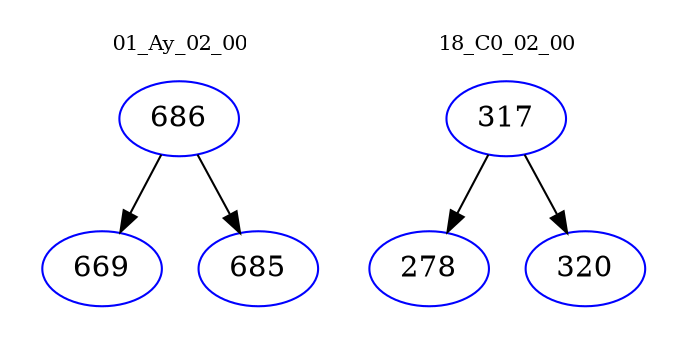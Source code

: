 digraph{
subgraph cluster_0 {
color = white
label = "01_Ay_02_00";
fontsize=10;
T0_686 [label="686", color="blue"]
T0_686 -> T0_669 [color="black"]
T0_669 [label="669", color="blue"]
T0_686 -> T0_685 [color="black"]
T0_685 [label="685", color="blue"]
}
subgraph cluster_1 {
color = white
label = "18_C0_02_00";
fontsize=10;
T1_317 [label="317", color="blue"]
T1_317 -> T1_278 [color="black"]
T1_278 [label="278", color="blue"]
T1_317 -> T1_320 [color="black"]
T1_320 [label="320", color="blue"]
}
}
